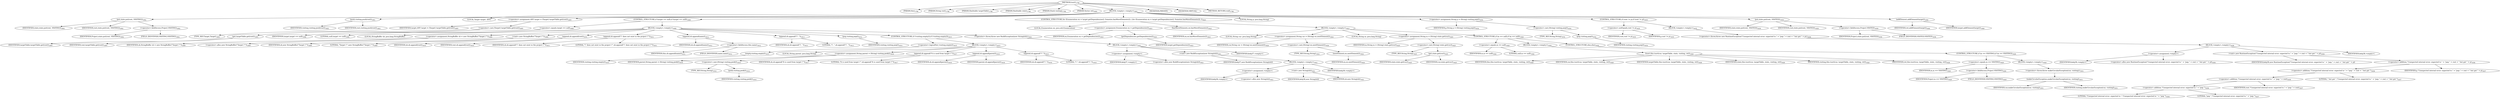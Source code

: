 digraph "tsort" {  
"2796" [label = <(METHOD,tsort)<SUB>1798</SUB>> ]
"189" [label = <(PARAM,this)<SUB>1798</SUB>> ]
"2797" [label = <(PARAM,String root)<SUB>1798</SUB>> ]
"2798" [label = <(PARAM,Hashtable targetTable)<SUB>1798</SUB>> ]
"2799" [label = <(PARAM,Hashtable state)<SUB>1799</SUB>> ]
"2800" [label = <(PARAM,Stack visiting)<SUB>1799</SUB>> ]
"2801" [label = <(PARAM,Vector ret)<SUB>1800</SUB>> ]
"2802" [label = <(BLOCK,&lt;empty&gt;,&lt;empty&gt;)<SUB>1801</SUB>> ]
"2803" [label = <(put,state.put(root, VISITING))<SUB>1802</SUB>> ]
"2804" [label = <(IDENTIFIER,state,state.put(root, VISITING))<SUB>1802</SUB>> ]
"2805" [label = <(IDENTIFIER,root,state.put(root, VISITING))<SUB>1802</SUB>> ]
"2806" [label = <(&lt;operator&gt;.fieldAccess,Project.VISITING)<SUB>1802</SUB>> ]
"2807" [label = <(IDENTIFIER,Project,state.put(root, VISITING))<SUB>1802</SUB>> ]
"2808" [label = <(FIELD_IDENTIFIER,VISITING,VISITING)<SUB>1802</SUB>> ]
"2809" [label = <(push,visiting.push(root))<SUB>1803</SUB>> ]
"2810" [label = <(IDENTIFIER,visiting,visiting.push(root))<SUB>1803</SUB>> ]
"2811" [label = <(IDENTIFIER,root,visiting.push(root))<SUB>1803</SUB>> ]
"2812" [label = <(LOCAL,Target target: ANY)> ]
"2813" [label = <(&lt;operator&gt;.assignment,ANY target = (Target) targetTable.get(root))<SUB>1805</SUB>> ]
"2814" [label = <(IDENTIFIER,target,ANY target = (Target) targetTable.get(root))<SUB>1805</SUB>> ]
"2815" [label = <(&lt;operator&gt;.cast,(Target) targetTable.get(root))<SUB>1805</SUB>> ]
"2816" [label = <(TYPE_REF,Target,Target)<SUB>1805</SUB>> ]
"2817" [label = <(get,targetTable.get(root))<SUB>1805</SUB>> ]
"2818" [label = <(IDENTIFIER,targetTable,targetTable.get(root))<SUB>1805</SUB>> ]
"2819" [label = <(IDENTIFIER,root,targetTable.get(root))<SUB>1805</SUB>> ]
"2820" [label = <(CONTROL_STRUCTURE,if (target == null),if (target == null))<SUB>1808</SUB>> ]
"2821" [label = <(&lt;operator&gt;.equals,target == null)<SUB>1808</SUB>> ]
"2822" [label = <(IDENTIFIER,target,target == null)<SUB>1808</SUB>> ]
"2823" [label = <(LITERAL,null,target == null)<SUB>1808</SUB>> ]
"2824" [label = <(BLOCK,&lt;empty&gt;,&lt;empty&gt;)<SUB>1808</SUB>> ]
"187" [label = <(LOCAL,StringBuffer sb: java.lang.StringBuffer)> ]
"2825" [label = <(&lt;operator&gt;.assignment,StringBuffer sb = new StringBuffer(&quot;Target \&quot;&quot;))<SUB>1809</SUB>> ]
"2826" [label = <(IDENTIFIER,sb,StringBuffer sb = new StringBuffer(&quot;Target \&quot;&quot;))<SUB>1809</SUB>> ]
"2827" [label = <(&lt;operator&gt;.alloc,new StringBuffer(&quot;Target \&quot;&quot;))<SUB>1809</SUB>> ]
"2828" [label = <(&lt;init&gt;,new StringBuffer(&quot;Target \&quot;&quot;))<SUB>1809</SUB>> ]
"186" [label = <(IDENTIFIER,sb,new StringBuffer(&quot;Target \&quot;&quot;))<SUB>1809</SUB>> ]
"2829" [label = <(LITERAL,&quot;Target \&quot;&quot;,new StringBuffer(&quot;Target \&quot;&quot;))<SUB>1809</SUB>> ]
"2830" [label = <(append,sb.append(root))<SUB>1810</SUB>> ]
"2831" [label = <(IDENTIFIER,sb,sb.append(root))<SUB>1810</SUB>> ]
"2832" [label = <(IDENTIFIER,root,sb.append(root))<SUB>1810</SUB>> ]
"2833" [label = <(append,sb.append(&quot;\&quot; does not exist in the project \&quot;&quot;))<SUB>1811</SUB>> ]
"2834" [label = <(IDENTIFIER,sb,sb.append(&quot;\&quot; does not exist in the project \&quot;&quot;))<SUB>1811</SUB>> ]
"2835" [label = <(LITERAL,&quot;\&quot; does not exist in the project \&quot;&quot;,sb.append(&quot;\&quot; does not exist in the project \&quot;&quot;))<SUB>1811</SUB>> ]
"2836" [label = <(append,sb.append(name))<SUB>1812</SUB>> ]
"2837" [label = <(IDENTIFIER,sb,sb.append(name))<SUB>1812</SUB>> ]
"2838" [label = <(&lt;operator&gt;.fieldAccess,this.name)<SUB>1812</SUB>> ]
"2839" [label = <(IDENTIFIER,this,sb.append(name))<SUB>1812</SUB>> ]
"2840" [label = <(FIELD_IDENTIFIER,name,name)<SUB>1812</SUB>> ]
"2841" [label = <(append,sb.append(&quot;\&quot;. &quot;))<SUB>1813</SUB>> ]
"2842" [label = <(IDENTIFIER,sb,sb.append(&quot;\&quot;. &quot;))<SUB>1813</SUB>> ]
"2843" [label = <(LITERAL,&quot;\&quot;. &quot;,sb.append(&quot;\&quot;. &quot;))<SUB>1813</SUB>> ]
"2844" [label = <(pop,visiting.pop())<SUB>1814</SUB>> ]
"2845" [label = <(IDENTIFIER,visiting,visiting.pop())<SUB>1814</SUB>> ]
"2846" [label = <(CONTROL_STRUCTURE,if (!visiting.empty()),if (!visiting.empty()))<SUB>1815</SUB>> ]
"2847" [label = <(&lt;operator&gt;.logicalNot,!visiting.empty())<SUB>1815</SUB>> ]
"2848" [label = <(empty,visiting.empty())<SUB>1815</SUB>> ]
"2849" [label = <(IDENTIFIER,visiting,visiting.empty())<SUB>1815</SUB>> ]
"2850" [label = <(BLOCK,&lt;empty&gt;,&lt;empty&gt;)<SUB>1815</SUB>> ]
"2851" [label = <(LOCAL,String parent: java.lang.String)> ]
"2852" [label = <(&lt;operator&gt;.assignment,String parent = (String) visiting.peek())<SUB>1816</SUB>> ]
"2853" [label = <(IDENTIFIER,parent,String parent = (String) visiting.peek())<SUB>1816</SUB>> ]
"2854" [label = <(&lt;operator&gt;.cast,(String) visiting.peek())<SUB>1816</SUB>> ]
"2855" [label = <(TYPE_REF,String,String)<SUB>1816</SUB>> ]
"2856" [label = <(peek,visiting.peek())<SUB>1816</SUB>> ]
"2857" [label = <(IDENTIFIER,visiting,visiting.peek())<SUB>1816</SUB>> ]
"2858" [label = <(append,sb.append(&quot;It is used from target \&quot;&quot;))<SUB>1817</SUB>> ]
"2859" [label = <(IDENTIFIER,sb,sb.append(&quot;It is used from target \&quot;&quot;))<SUB>1817</SUB>> ]
"2860" [label = <(LITERAL,&quot;It is used from target \&quot;&quot;,sb.append(&quot;It is used from target \&quot;&quot;))<SUB>1817</SUB>> ]
"2861" [label = <(append,sb.append(parent))<SUB>1818</SUB>> ]
"2862" [label = <(IDENTIFIER,sb,sb.append(parent))<SUB>1818</SUB>> ]
"2863" [label = <(IDENTIFIER,parent,sb.append(parent))<SUB>1818</SUB>> ]
"2864" [label = <(append,sb.append(&quot;\&quot;.&quot;))<SUB>1819</SUB>> ]
"2865" [label = <(IDENTIFIER,sb,sb.append(&quot;\&quot;.&quot;))<SUB>1819</SUB>> ]
"2866" [label = <(LITERAL,&quot;\&quot;.&quot;,sb.append(&quot;\&quot;.&quot;))<SUB>1819</SUB>> ]
"2867" [label = <(&lt;operator&gt;.throw,throw new BuildException(new String(sb));)<SUB>1821</SUB>> ]
"2868" [label = <(BLOCK,&lt;empty&gt;,&lt;empty&gt;)<SUB>1821</SUB>> ]
"2869" [label = <(&lt;operator&gt;.assignment,&lt;empty&gt;)> ]
"2870" [label = <(IDENTIFIER,$obj37,&lt;empty&gt;)> ]
"2871" [label = <(&lt;operator&gt;.alloc,new BuildException(new String(sb)))<SUB>1821</SUB>> ]
"2872" [label = <(&lt;init&gt;,new BuildException(new String(sb)))<SUB>1821</SUB>> ]
"2873" [label = <(IDENTIFIER,$obj37,new BuildException(new String(sb)))> ]
"2874" [label = <(BLOCK,&lt;empty&gt;,&lt;empty&gt;)<SUB>1821</SUB>> ]
"2875" [label = <(&lt;operator&gt;.assignment,&lt;empty&gt;)> ]
"2876" [label = <(IDENTIFIER,$obj36,&lt;empty&gt;)> ]
"2877" [label = <(&lt;operator&gt;.alloc,new String(sb))<SUB>1821</SUB>> ]
"2878" [label = <(&lt;init&gt;,new String(sb))<SUB>1821</SUB>> ]
"2879" [label = <(IDENTIFIER,$obj36,new String(sb))> ]
"2880" [label = <(IDENTIFIER,sb,new String(sb))<SUB>1821</SUB>> ]
"2881" [label = <(IDENTIFIER,$obj36,&lt;empty&gt;)> ]
"2882" [label = <(IDENTIFIER,$obj37,&lt;empty&gt;)> ]
"2883" [label = <(CONTROL_STRUCTURE,for (Enumeration en = target.getDependencies(); Some(en.hasMoreElements()); ),for (Enumeration en = target.getDependencies(); Some(en.hasMoreElements()); ))<SUB>1823</SUB>> ]
"2884" [label = <(LOCAL,Enumeration en: java.util.Enumeration)> ]
"2885" [label = <(&lt;operator&gt;.assignment,Enumeration en = getDependencies())<SUB>1823</SUB>> ]
"2886" [label = <(IDENTIFIER,en,Enumeration en = getDependencies())<SUB>1823</SUB>> ]
"2887" [label = <(getDependencies,getDependencies())<SUB>1823</SUB>> ]
"2888" [label = <(IDENTIFIER,target,getDependencies())<SUB>1823</SUB>> ]
"2889" [label = <(hasMoreElements,en.hasMoreElements())<SUB>1823</SUB>> ]
"2890" [label = <(IDENTIFIER,en,en.hasMoreElements())<SUB>1823</SUB>> ]
"2891" [label = <(BLOCK,&lt;empty&gt;,&lt;empty&gt;)<SUB>1823</SUB>> ]
"2892" [label = <(LOCAL,String cur: java.lang.String)> ]
"2893" [label = <(&lt;operator&gt;.assignment,String cur = (String) en.nextElement())<SUB>1824</SUB>> ]
"2894" [label = <(IDENTIFIER,cur,String cur = (String) en.nextElement())<SUB>1824</SUB>> ]
"2895" [label = <(&lt;operator&gt;.cast,(String) en.nextElement())<SUB>1824</SUB>> ]
"2896" [label = <(TYPE_REF,String,String)<SUB>1824</SUB>> ]
"2897" [label = <(nextElement,en.nextElement())<SUB>1824</SUB>> ]
"2898" [label = <(IDENTIFIER,en,en.nextElement())<SUB>1824</SUB>> ]
"2899" [label = <(LOCAL,String m: java.lang.String)> ]
"2900" [label = <(&lt;operator&gt;.assignment,String m = (String) state.get(cur))<SUB>1825</SUB>> ]
"2901" [label = <(IDENTIFIER,m,String m = (String) state.get(cur))<SUB>1825</SUB>> ]
"2902" [label = <(&lt;operator&gt;.cast,(String) state.get(cur))<SUB>1825</SUB>> ]
"2903" [label = <(TYPE_REF,String,String)<SUB>1825</SUB>> ]
"2904" [label = <(get,state.get(cur))<SUB>1825</SUB>> ]
"2905" [label = <(IDENTIFIER,state,state.get(cur))<SUB>1825</SUB>> ]
"2906" [label = <(IDENTIFIER,cur,state.get(cur))<SUB>1825</SUB>> ]
"2907" [label = <(CONTROL_STRUCTURE,if (m == null),if (m == null))<SUB>1826</SUB>> ]
"2908" [label = <(&lt;operator&gt;.equals,m == null)<SUB>1826</SUB>> ]
"2909" [label = <(IDENTIFIER,m,m == null)<SUB>1826</SUB>> ]
"2910" [label = <(LITERAL,null,m == null)<SUB>1826</SUB>> ]
"2911" [label = <(BLOCK,&lt;empty&gt;,&lt;empty&gt;)<SUB>1826</SUB>> ]
"2912" [label = <(tsort,this.tsort(cur, targetTable, state, visiting, ret))<SUB>1828</SUB>> ]
"188" [label = <(IDENTIFIER,this,this.tsort(cur, targetTable, state, visiting, ret))<SUB>1828</SUB>> ]
"2913" [label = <(IDENTIFIER,cur,this.tsort(cur, targetTable, state, visiting, ret))<SUB>1828</SUB>> ]
"2914" [label = <(IDENTIFIER,targetTable,this.tsort(cur, targetTable, state, visiting, ret))<SUB>1828</SUB>> ]
"2915" [label = <(IDENTIFIER,state,this.tsort(cur, targetTable, state, visiting, ret))<SUB>1828</SUB>> ]
"2916" [label = <(IDENTIFIER,visiting,this.tsort(cur, targetTable, state, visiting, ret))<SUB>1828</SUB>> ]
"2917" [label = <(IDENTIFIER,ret,this.tsort(cur, targetTable, state, visiting, ret))<SUB>1828</SUB>> ]
"2918" [label = <(CONTROL_STRUCTURE,else,else)<SUB>1829</SUB>> ]
"2919" [label = <(CONTROL_STRUCTURE,if (m == VISITING),if (m == VISITING))<SUB>1829</SUB>> ]
"2920" [label = <(&lt;operator&gt;.equals,m == VISITING)<SUB>1829</SUB>> ]
"2921" [label = <(IDENTIFIER,m,m == VISITING)<SUB>1829</SUB>> ]
"2922" [label = <(&lt;operator&gt;.fieldAccess,Project.VISITING)<SUB>1829</SUB>> ]
"2923" [label = <(IDENTIFIER,Project,m == VISITING)<SUB>1829</SUB>> ]
"2924" [label = <(FIELD_IDENTIFIER,VISITING,VISITING)<SUB>1829</SUB>> ]
"2925" [label = <(BLOCK,&lt;empty&gt;,&lt;empty&gt;)<SUB>1829</SUB>> ]
"2926" [label = <(&lt;operator&gt;.throw,throw makeCircularException(cur, visiting);)<SUB>1831</SUB>> ]
"2927" [label = <(makeCircularException,makeCircularException(cur, visiting))<SUB>1831</SUB>> ]
"2928" [label = <(IDENTIFIER,cur,makeCircularException(cur, visiting))<SUB>1831</SUB>> ]
"2929" [label = <(IDENTIFIER,visiting,makeCircularException(cur, visiting))<SUB>1831</SUB>> ]
"2930" [label = <(LOCAL,String p: java.lang.String)> ]
"2931" [label = <(&lt;operator&gt;.assignment,String p = (String) visiting.pop())<SUB>1834</SUB>> ]
"2932" [label = <(IDENTIFIER,p,String p = (String) visiting.pop())<SUB>1834</SUB>> ]
"2933" [label = <(&lt;operator&gt;.cast,(String) visiting.pop())<SUB>1834</SUB>> ]
"2934" [label = <(TYPE_REF,String,String)<SUB>1834</SUB>> ]
"2935" [label = <(pop,visiting.pop())<SUB>1834</SUB>> ]
"2936" [label = <(IDENTIFIER,visiting,visiting.pop())<SUB>1834</SUB>> ]
"2937" [label = <(CONTROL_STRUCTURE,if (root != p),if (root != p))<SUB>1835</SUB>> ]
"2938" [label = <(&lt;operator&gt;.notEquals,root != p)<SUB>1835</SUB>> ]
"2939" [label = <(IDENTIFIER,root,root != p)<SUB>1835</SUB>> ]
"2940" [label = <(IDENTIFIER,p,root != p)<SUB>1835</SUB>> ]
"2941" [label = <(BLOCK,&lt;empty&gt;,&lt;empty&gt;)<SUB>1835</SUB>> ]
"2942" [label = <(&lt;operator&gt;.throw,throw new RuntimeException(&quot;Unexpected internal error: expected to &quot; + &quot;pop &quot; + root + &quot; but got &quot; + p);)<SUB>1836</SUB>> ]
"2943" [label = <(BLOCK,&lt;empty&gt;,&lt;empty&gt;)<SUB>1836</SUB>> ]
"2944" [label = <(&lt;operator&gt;.assignment,&lt;empty&gt;)> ]
"2945" [label = <(IDENTIFIER,$obj38,&lt;empty&gt;)> ]
"2946" [label = <(&lt;operator&gt;.alloc,new RuntimeException(&quot;Unexpected internal error: expected to &quot; + &quot;pop &quot; + root + &quot; but got &quot; + p))<SUB>1836</SUB>> ]
"2947" [label = <(&lt;init&gt;,new RuntimeException(&quot;Unexpected internal error: expected to &quot; + &quot;pop &quot; + root + &quot; but got &quot; + p))<SUB>1836</SUB>> ]
"2948" [label = <(IDENTIFIER,$obj38,new RuntimeException(&quot;Unexpected internal error: expected to &quot; + &quot;pop &quot; + root + &quot; but got &quot; + p))> ]
"2949" [label = <(&lt;operator&gt;.addition,&quot;Unexpected internal error: expected to &quot; + &quot;pop &quot; + root + &quot; but got &quot; + p)<SUB>1836</SUB>> ]
"2950" [label = <(&lt;operator&gt;.addition,&quot;Unexpected internal error: expected to &quot; + &quot;pop &quot; + root + &quot; but got &quot;)<SUB>1836</SUB>> ]
"2951" [label = <(&lt;operator&gt;.addition,&quot;Unexpected internal error: expected to &quot; + &quot;pop &quot; + root)<SUB>1836</SUB>> ]
"2952" [label = <(&lt;operator&gt;.addition,&quot;Unexpected internal error: expected to &quot; + &quot;pop &quot;)<SUB>1836</SUB>> ]
"2953" [label = <(LITERAL,&quot;Unexpected internal error: expected to &quot;,&quot;Unexpected internal error: expected to &quot; + &quot;pop &quot;)<SUB>1836</SUB>> ]
"2954" [label = <(LITERAL,&quot;pop &quot;,&quot;Unexpected internal error: expected to &quot; + &quot;pop &quot;)<SUB>1837</SUB>> ]
"2955" [label = <(IDENTIFIER,root,&quot;Unexpected internal error: expected to &quot; + &quot;pop &quot; + root)<SUB>1837</SUB>> ]
"2956" [label = <(LITERAL,&quot; but got &quot;,&quot;Unexpected internal error: expected to &quot; + &quot;pop &quot; + root + &quot; but got &quot;)<SUB>1837</SUB>> ]
"2957" [label = <(IDENTIFIER,p,&quot;Unexpected internal error: expected to &quot; + &quot;pop &quot; + root + &quot; but got &quot; + p)<SUB>1837</SUB>> ]
"2958" [label = <(IDENTIFIER,$obj38,&lt;empty&gt;)> ]
"2959" [label = <(put,state.put(root, VISITED))<SUB>1839</SUB>> ]
"2960" [label = <(IDENTIFIER,state,state.put(root, VISITED))<SUB>1839</SUB>> ]
"2961" [label = <(IDENTIFIER,root,state.put(root, VISITED))<SUB>1839</SUB>> ]
"2962" [label = <(&lt;operator&gt;.fieldAccess,Project.VISITED)<SUB>1839</SUB>> ]
"2963" [label = <(IDENTIFIER,Project,state.put(root, VISITED))<SUB>1839</SUB>> ]
"2964" [label = <(FIELD_IDENTIFIER,VISITED,VISITED)<SUB>1839</SUB>> ]
"2965" [label = <(addElement,addElement(target))<SUB>1840</SUB>> ]
"2966" [label = <(IDENTIFIER,ret,addElement(target))<SUB>1840</SUB>> ]
"2967" [label = <(IDENTIFIER,target,addElement(target))<SUB>1840</SUB>> ]
"2968" [label = <(MODIFIER,PRIVATE)> ]
"2969" [label = <(MODIFIER,VIRTUAL)> ]
"2970" [label = <(METHOD_RETURN,void)<SUB>1798</SUB>> ]
  "2796" -> "189" 
  "2796" -> "2797" 
  "2796" -> "2798" 
  "2796" -> "2799" 
  "2796" -> "2800" 
  "2796" -> "2801" 
  "2796" -> "2802" 
  "2796" -> "2968" 
  "2796" -> "2969" 
  "2796" -> "2970" 
  "2802" -> "2803" 
  "2802" -> "2809" 
  "2802" -> "2812" 
  "2802" -> "2813" 
  "2802" -> "2820" 
  "2802" -> "2883" 
  "2802" -> "2930" 
  "2802" -> "2931" 
  "2802" -> "2937" 
  "2802" -> "2959" 
  "2802" -> "2965" 
  "2803" -> "2804" 
  "2803" -> "2805" 
  "2803" -> "2806" 
  "2806" -> "2807" 
  "2806" -> "2808" 
  "2809" -> "2810" 
  "2809" -> "2811" 
  "2813" -> "2814" 
  "2813" -> "2815" 
  "2815" -> "2816" 
  "2815" -> "2817" 
  "2817" -> "2818" 
  "2817" -> "2819" 
  "2820" -> "2821" 
  "2820" -> "2824" 
  "2821" -> "2822" 
  "2821" -> "2823" 
  "2824" -> "187" 
  "2824" -> "2825" 
  "2824" -> "2828" 
  "2824" -> "2830" 
  "2824" -> "2833" 
  "2824" -> "2836" 
  "2824" -> "2841" 
  "2824" -> "2844" 
  "2824" -> "2846" 
  "2824" -> "2867" 
  "2825" -> "2826" 
  "2825" -> "2827" 
  "2828" -> "186" 
  "2828" -> "2829" 
  "2830" -> "2831" 
  "2830" -> "2832" 
  "2833" -> "2834" 
  "2833" -> "2835" 
  "2836" -> "2837" 
  "2836" -> "2838" 
  "2838" -> "2839" 
  "2838" -> "2840" 
  "2841" -> "2842" 
  "2841" -> "2843" 
  "2844" -> "2845" 
  "2846" -> "2847" 
  "2846" -> "2850" 
  "2847" -> "2848" 
  "2848" -> "2849" 
  "2850" -> "2851" 
  "2850" -> "2852" 
  "2850" -> "2858" 
  "2850" -> "2861" 
  "2850" -> "2864" 
  "2852" -> "2853" 
  "2852" -> "2854" 
  "2854" -> "2855" 
  "2854" -> "2856" 
  "2856" -> "2857" 
  "2858" -> "2859" 
  "2858" -> "2860" 
  "2861" -> "2862" 
  "2861" -> "2863" 
  "2864" -> "2865" 
  "2864" -> "2866" 
  "2867" -> "2868" 
  "2868" -> "2869" 
  "2868" -> "2872" 
  "2868" -> "2882" 
  "2869" -> "2870" 
  "2869" -> "2871" 
  "2872" -> "2873" 
  "2872" -> "2874" 
  "2874" -> "2875" 
  "2874" -> "2878" 
  "2874" -> "2881" 
  "2875" -> "2876" 
  "2875" -> "2877" 
  "2878" -> "2879" 
  "2878" -> "2880" 
  "2883" -> "2884" 
  "2883" -> "2885" 
  "2883" -> "2889" 
  "2883" -> "2891" 
  "2885" -> "2886" 
  "2885" -> "2887" 
  "2887" -> "2888" 
  "2889" -> "2890" 
  "2891" -> "2892" 
  "2891" -> "2893" 
  "2891" -> "2899" 
  "2891" -> "2900" 
  "2891" -> "2907" 
  "2893" -> "2894" 
  "2893" -> "2895" 
  "2895" -> "2896" 
  "2895" -> "2897" 
  "2897" -> "2898" 
  "2900" -> "2901" 
  "2900" -> "2902" 
  "2902" -> "2903" 
  "2902" -> "2904" 
  "2904" -> "2905" 
  "2904" -> "2906" 
  "2907" -> "2908" 
  "2907" -> "2911" 
  "2907" -> "2918" 
  "2908" -> "2909" 
  "2908" -> "2910" 
  "2911" -> "2912" 
  "2912" -> "188" 
  "2912" -> "2913" 
  "2912" -> "2914" 
  "2912" -> "2915" 
  "2912" -> "2916" 
  "2912" -> "2917" 
  "2918" -> "2919" 
  "2919" -> "2920" 
  "2919" -> "2925" 
  "2920" -> "2921" 
  "2920" -> "2922" 
  "2922" -> "2923" 
  "2922" -> "2924" 
  "2925" -> "2926" 
  "2926" -> "2927" 
  "2927" -> "2928" 
  "2927" -> "2929" 
  "2931" -> "2932" 
  "2931" -> "2933" 
  "2933" -> "2934" 
  "2933" -> "2935" 
  "2935" -> "2936" 
  "2937" -> "2938" 
  "2937" -> "2941" 
  "2938" -> "2939" 
  "2938" -> "2940" 
  "2941" -> "2942" 
  "2942" -> "2943" 
  "2943" -> "2944" 
  "2943" -> "2947" 
  "2943" -> "2958" 
  "2944" -> "2945" 
  "2944" -> "2946" 
  "2947" -> "2948" 
  "2947" -> "2949" 
  "2949" -> "2950" 
  "2949" -> "2957" 
  "2950" -> "2951" 
  "2950" -> "2956" 
  "2951" -> "2952" 
  "2951" -> "2955" 
  "2952" -> "2953" 
  "2952" -> "2954" 
  "2959" -> "2960" 
  "2959" -> "2961" 
  "2959" -> "2962" 
  "2962" -> "2963" 
  "2962" -> "2964" 
  "2965" -> "2966" 
  "2965" -> "2967" 
}

